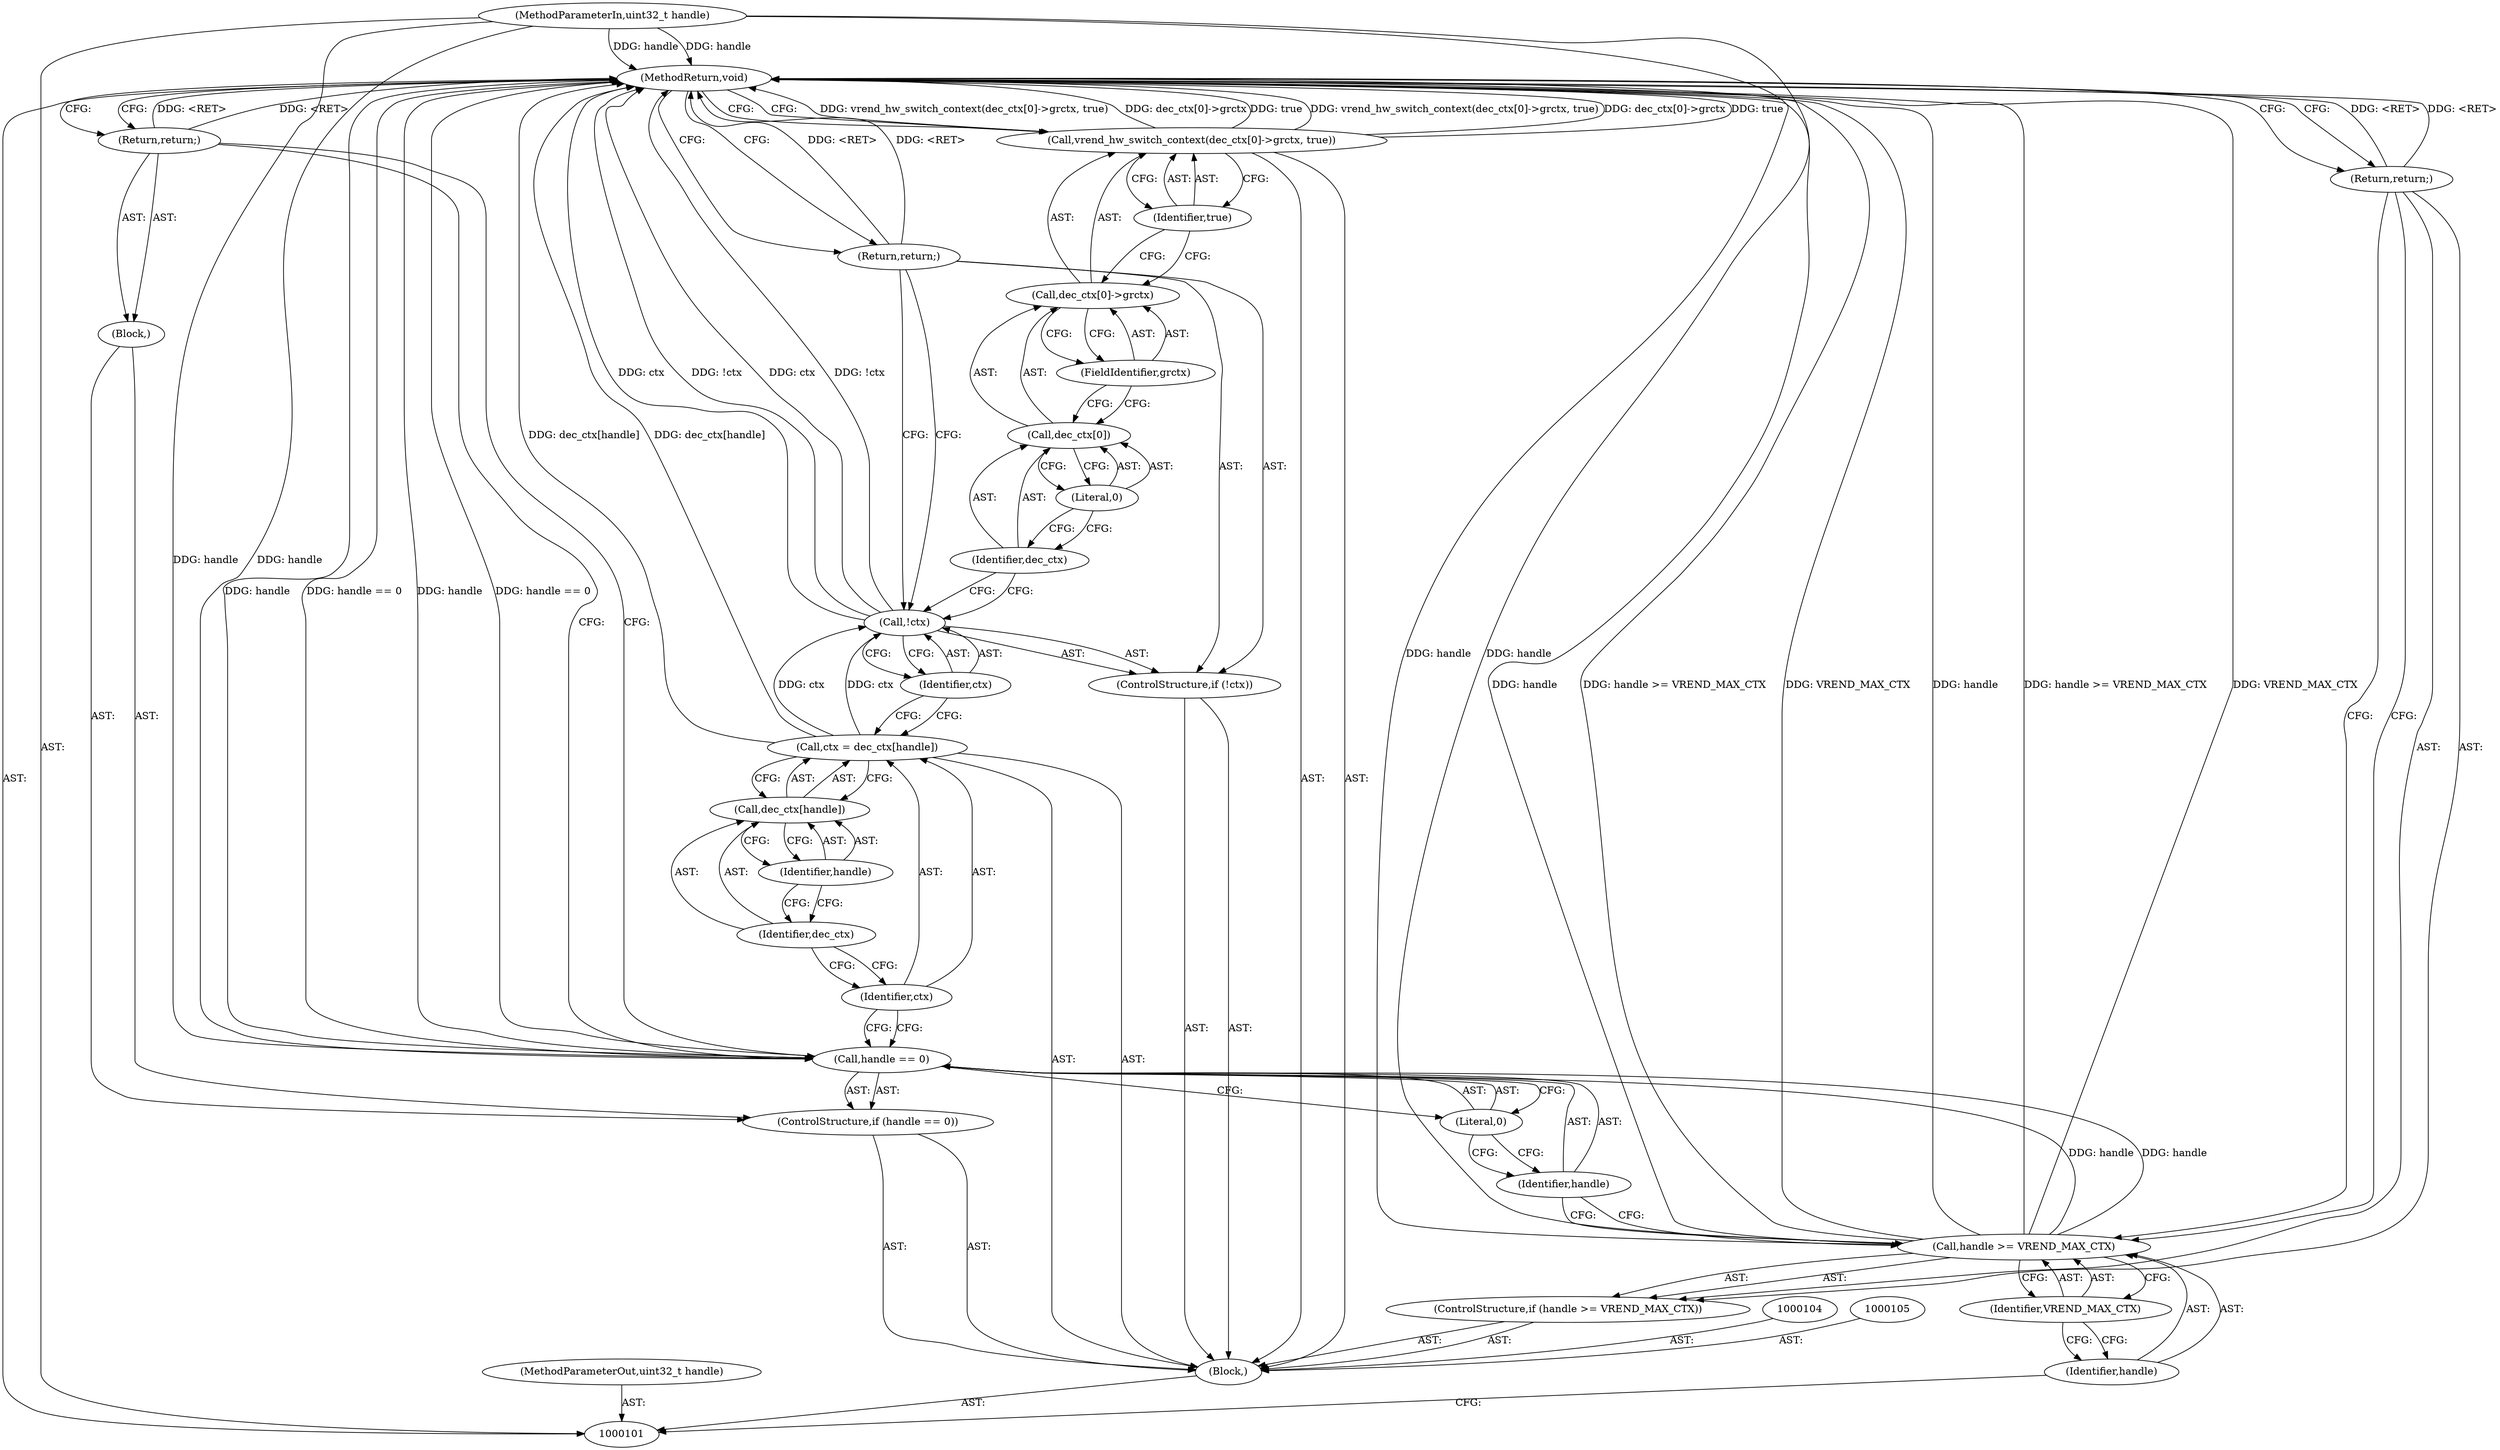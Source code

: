 digraph "0_virglrenderer_0a5dff15912207b83018485f83e067474e818bab" {
"1000133" [label="(MethodReturn,void)"];
"1000102" [label="(MethodParameterIn,uint32_t handle)"];
"1000175" [label="(MethodParameterOut,uint32_t handle)"];
"1000114" [label="(Literal,0)"];
"1000115" [label="(Block,)"];
"1000111" [label="(ControlStructure,if (handle == 0))"];
"1000112" [label="(Call,handle == 0)"];
"1000113" [label="(Identifier,handle)"];
"1000116" [label="(Return,return;)"];
"1000119" [label="(Call,dec_ctx[handle])"];
"1000120" [label="(Identifier,dec_ctx)"];
"1000121" [label="(Identifier,handle)"];
"1000117" [label="(Call,ctx = dec_ctx[handle])"];
"1000118" [label="(Identifier,ctx)"];
"1000122" [label="(ControlStructure,if (!ctx))"];
"1000123" [label="(Call,!ctx)"];
"1000124" [label="(Identifier,ctx)"];
"1000125" [label="(Return,return;)"];
"1000127" [label="(Call,dec_ctx[0]->grctx)"];
"1000128" [label="(Call,dec_ctx[0])"];
"1000129" [label="(Identifier,dec_ctx)"];
"1000130" [label="(Literal,0)"];
"1000131" [label="(FieldIdentifier,grctx)"];
"1000132" [label="(Identifier,true)"];
"1000126" [label="(Call,vrend_hw_switch_context(dec_ctx[0]->grctx, true))"];
"1000103" [label="(Block,)"];
"1000109" [label="(Identifier,VREND_MAX_CTX)"];
"1000106" [label="(ControlStructure,if (handle >= VREND_MAX_CTX))"];
"1000107" [label="(Call,handle >= VREND_MAX_CTX)"];
"1000108" [label="(Identifier,handle)"];
"1000110" [label="(Return,return;)"];
"1000133" -> "1000101"  [label="AST: "];
"1000133" -> "1000110"  [label="CFG: "];
"1000133" -> "1000116"  [label="CFG: "];
"1000133" -> "1000125"  [label="CFG: "];
"1000133" -> "1000126"  [label="CFG: "];
"1000110" -> "1000133"  [label="DDG: <RET>"];
"1000116" -> "1000133"  [label="DDG: <RET>"];
"1000125" -> "1000133"  [label="DDG: <RET>"];
"1000126" -> "1000133"  [label="DDG: vrend_hw_switch_context(dec_ctx[0]->grctx, true)"];
"1000126" -> "1000133"  [label="DDG: dec_ctx[0]->grctx"];
"1000126" -> "1000133"  [label="DDG: true"];
"1000107" -> "1000133"  [label="DDG: handle"];
"1000107" -> "1000133"  [label="DDG: handle >= VREND_MAX_CTX"];
"1000107" -> "1000133"  [label="DDG: VREND_MAX_CTX"];
"1000112" -> "1000133"  [label="DDG: handle"];
"1000112" -> "1000133"  [label="DDG: handle == 0"];
"1000117" -> "1000133"  [label="DDG: dec_ctx[handle]"];
"1000123" -> "1000133"  [label="DDG: ctx"];
"1000123" -> "1000133"  [label="DDG: !ctx"];
"1000102" -> "1000133"  [label="DDG: handle"];
"1000102" -> "1000101"  [label="AST: "];
"1000102" -> "1000133"  [label="DDG: handle"];
"1000102" -> "1000107"  [label="DDG: handle"];
"1000102" -> "1000112"  [label="DDG: handle"];
"1000175" -> "1000101"  [label="AST: "];
"1000114" -> "1000112"  [label="AST: "];
"1000114" -> "1000113"  [label="CFG: "];
"1000112" -> "1000114"  [label="CFG: "];
"1000115" -> "1000111"  [label="AST: "];
"1000116" -> "1000115"  [label="AST: "];
"1000111" -> "1000103"  [label="AST: "];
"1000112" -> "1000111"  [label="AST: "];
"1000115" -> "1000111"  [label="AST: "];
"1000112" -> "1000111"  [label="AST: "];
"1000112" -> "1000114"  [label="CFG: "];
"1000113" -> "1000112"  [label="AST: "];
"1000114" -> "1000112"  [label="AST: "];
"1000116" -> "1000112"  [label="CFG: "];
"1000118" -> "1000112"  [label="CFG: "];
"1000112" -> "1000133"  [label="DDG: handle"];
"1000112" -> "1000133"  [label="DDG: handle == 0"];
"1000107" -> "1000112"  [label="DDG: handle"];
"1000102" -> "1000112"  [label="DDG: handle"];
"1000113" -> "1000112"  [label="AST: "];
"1000113" -> "1000107"  [label="CFG: "];
"1000114" -> "1000113"  [label="CFG: "];
"1000116" -> "1000115"  [label="AST: "];
"1000116" -> "1000112"  [label="CFG: "];
"1000133" -> "1000116"  [label="CFG: "];
"1000116" -> "1000133"  [label="DDG: <RET>"];
"1000119" -> "1000117"  [label="AST: "];
"1000119" -> "1000121"  [label="CFG: "];
"1000120" -> "1000119"  [label="AST: "];
"1000121" -> "1000119"  [label="AST: "];
"1000117" -> "1000119"  [label="CFG: "];
"1000120" -> "1000119"  [label="AST: "];
"1000120" -> "1000118"  [label="CFG: "];
"1000121" -> "1000120"  [label="CFG: "];
"1000121" -> "1000119"  [label="AST: "];
"1000121" -> "1000120"  [label="CFG: "];
"1000119" -> "1000121"  [label="CFG: "];
"1000117" -> "1000103"  [label="AST: "];
"1000117" -> "1000119"  [label="CFG: "];
"1000118" -> "1000117"  [label="AST: "];
"1000119" -> "1000117"  [label="AST: "];
"1000124" -> "1000117"  [label="CFG: "];
"1000117" -> "1000133"  [label="DDG: dec_ctx[handle]"];
"1000117" -> "1000123"  [label="DDG: ctx"];
"1000118" -> "1000117"  [label="AST: "];
"1000118" -> "1000112"  [label="CFG: "];
"1000120" -> "1000118"  [label="CFG: "];
"1000122" -> "1000103"  [label="AST: "];
"1000123" -> "1000122"  [label="AST: "];
"1000125" -> "1000122"  [label="AST: "];
"1000123" -> "1000122"  [label="AST: "];
"1000123" -> "1000124"  [label="CFG: "];
"1000124" -> "1000123"  [label="AST: "];
"1000125" -> "1000123"  [label="CFG: "];
"1000129" -> "1000123"  [label="CFG: "];
"1000123" -> "1000133"  [label="DDG: ctx"];
"1000123" -> "1000133"  [label="DDG: !ctx"];
"1000117" -> "1000123"  [label="DDG: ctx"];
"1000124" -> "1000123"  [label="AST: "];
"1000124" -> "1000117"  [label="CFG: "];
"1000123" -> "1000124"  [label="CFG: "];
"1000125" -> "1000122"  [label="AST: "];
"1000125" -> "1000123"  [label="CFG: "];
"1000133" -> "1000125"  [label="CFG: "];
"1000125" -> "1000133"  [label="DDG: <RET>"];
"1000127" -> "1000126"  [label="AST: "];
"1000127" -> "1000131"  [label="CFG: "];
"1000128" -> "1000127"  [label="AST: "];
"1000131" -> "1000127"  [label="AST: "];
"1000132" -> "1000127"  [label="CFG: "];
"1000128" -> "1000127"  [label="AST: "];
"1000128" -> "1000130"  [label="CFG: "];
"1000129" -> "1000128"  [label="AST: "];
"1000130" -> "1000128"  [label="AST: "];
"1000131" -> "1000128"  [label="CFG: "];
"1000129" -> "1000128"  [label="AST: "];
"1000129" -> "1000123"  [label="CFG: "];
"1000130" -> "1000129"  [label="CFG: "];
"1000130" -> "1000128"  [label="AST: "];
"1000130" -> "1000129"  [label="CFG: "];
"1000128" -> "1000130"  [label="CFG: "];
"1000131" -> "1000127"  [label="AST: "];
"1000131" -> "1000128"  [label="CFG: "];
"1000127" -> "1000131"  [label="CFG: "];
"1000132" -> "1000126"  [label="AST: "];
"1000132" -> "1000127"  [label="CFG: "];
"1000126" -> "1000132"  [label="CFG: "];
"1000126" -> "1000103"  [label="AST: "];
"1000126" -> "1000132"  [label="CFG: "];
"1000127" -> "1000126"  [label="AST: "];
"1000132" -> "1000126"  [label="AST: "];
"1000133" -> "1000126"  [label="CFG: "];
"1000126" -> "1000133"  [label="DDG: vrend_hw_switch_context(dec_ctx[0]->grctx, true)"];
"1000126" -> "1000133"  [label="DDG: dec_ctx[0]->grctx"];
"1000126" -> "1000133"  [label="DDG: true"];
"1000103" -> "1000101"  [label="AST: "];
"1000104" -> "1000103"  [label="AST: "];
"1000105" -> "1000103"  [label="AST: "];
"1000106" -> "1000103"  [label="AST: "];
"1000111" -> "1000103"  [label="AST: "];
"1000117" -> "1000103"  [label="AST: "];
"1000122" -> "1000103"  [label="AST: "];
"1000126" -> "1000103"  [label="AST: "];
"1000109" -> "1000107"  [label="AST: "];
"1000109" -> "1000108"  [label="CFG: "];
"1000107" -> "1000109"  [label="CFG: "];
"1000106" -> "1000103"  [label="AST: "];
"1000107" -> "1000106"  [label="AST: "];
"1000110" -> "1000106"  [label="AST: "];
"1000107" -> "1000106"  [label="AST: "];
"1000107" -> "1000109"  [label="CFG: "];
"1000108" -> "1000107"  [label="AST: "];
"1000109" -> "1000107"  [label="AST: "];
"1000110" -> "1000107"  [label="CFG: "];
"1000113" -> "1000107"  [label="CFG: "];
"1000107" -> "1000133"  [label="DDG: handle"];
"1000107" -> "1000133"  [label="DDG: handle >= VREND_MAX_CTX"];
"1000107" -> "1000133"  [label="DDG: VREND_MAX_CTX"];
"1000102" -> "1000107"  [label="DDG: handle"];
"1000107" -> "1000112"  [label="DDG: handle"];
"1000108" -> "1000107"  [label="AST: "];
"1000108" -> "1000101"  [label="CFG: "];
"1000109" -> "1000108"  [label="CFG: "];
"1000110" -> "1000106"  [label="AST: "];
"1000110" -> "1000107"  [label="CFG: "];
"1000133" -> "1000110"  [label="CFG: "];
"1000110" -> "1000133"  [label="DDG: <RET>"];
}
